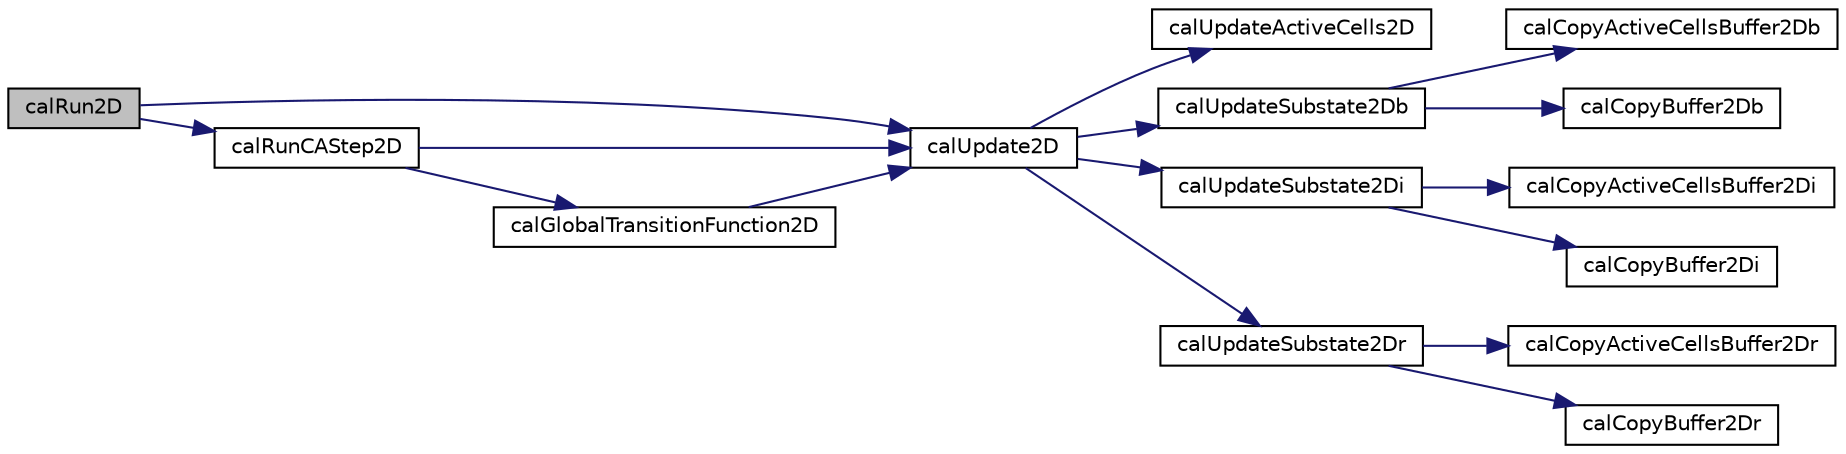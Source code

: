 digraph "calRun2D"
{
  edge [fontname="Helvetica",fontsize="10",labelfontname="Helvetica",labelfontsize="10"];
  node [fontname="Helvetica",fontsize="10",shape=record];
  rankdir="LR";
  Node1 [label="calRun2D",height=0.2,width=0.4,color="black", fillcolor="grey75", style="filled" fontcolor="black"];
  Node1 -> Node2 [color="midnightblue",fontsize="10",style="solid",fontname="Helvetica"];
  Node2 [label="calUpdate2D",height=0.2,width=0.4,color="black", fillcolor="white", style="filled",URL="$cal2_d_8c.html#a6557c8220782a1f25e935a735cb691ae",tooltip="Updates all the substates registered in CALModel2D::pQb_array, CALModel2D::pQi_array and CALModel2D::..."];
  Node2 -> Node3 [color="midnightblue",fontsize="10",style="solid",fontname="Helvetica"];
  Node3 [label="calUpdateActiveCells2D",height=0.2,width=0.4,color="black", fillcolor="white", style="filled",URL="$cal2_d_8c.html#a7c2d7a5324139af1e4f3bcc15d536b04",tooltip="Puts the cells marked as actives in A.flags into the array of active cells A.cells and sets its dimen..."];
  Node2 -> Node4 [color="midnightblue",fontsize="10",style="solid",fontname="Helvetica"];
  Node4 [label="calUpdateSubstate2Db",height=0.2,width=0.4,color="black", fillcolor="white", style="filled",URL="$cal2_d_8c.html#aa0e4c32550169aac55b9d744faca2a70",tooltip="Copies the next matrix of a byte substate to the current one: current = next. If the active cells opt..."];
  Node4 -> Node5 [color="midnightblue",fontsize="10",style="solid",fontname="Helvetica"];
  Node5 [label="calCopyActiveCellsBuffer2Db",height=0.2,width=0.4,color="black", fillcolor="white", style="filled",URL="$cal2_d_buffer_8c.html#a688bafb097292c351c6dea7d2a59349e",tooltip="Active cells byte linearized matrix copy function. "];
  Node4 -> Node6 [color="midnightblue",fontsize="10",style="solid",fontname="Helvetica"];
  Node6 [label="calCopyBuffer2Db",height=0.2,width=0.4,color="black", fillcolor="white", style="filled",URL="$cal2_d_buffer_8c.html#a226f48974acf70531efd1a51265acd4a",tooltip="Byte linearized matrix copy function. "];
  Node2 -> Node7 [color="midnightblue",fontsize="10",style="solid",fontname="Helvetica"];
  Node7 [label="calUpdateSubstate2Di",height=0.2,width=0.4,color="black", fillcolor="white", style="filled",URL="$cal2_d_8c.html#a233201cf0824d39271cac62538e127c2",tooltip="Copies the next matrix of a integer substate to the current one: current = next. If the active cells ..."];
  Node7 -> Node8 [color="midnightblue",fontsize="10",style="solid",fontname="Helvetica"];
  Node8 [label="calCopyActiveCellsBuffer2Di",height=0.2,width=0.4,color="black", fillcolor="white", style="filled",URL="$cal2_d_buffer_8c.html#ac024d2a6b5f083c3509847708f7c53c0",tooltip="Active cells int linearized matrix copy function. "];
  Node7 -> Node9 [color="midnightblue",fontsize="10",style="solid",fontname="Helvetica"];
  Node9 [label="calCopyBuffer2Di",height=0.2,width=0.4,color="black", fillcolor="white", style="filled",URL="$cal2_d_buffer_8c.html#a53b114cf3d21286bf8287cebd4f47f25",tooltip="Int linearized matrix copy function. "];
  Node2 -> Node10 [color="midnightblue",fontsize="10",style="solid",fontname="Helvetica"];
  Node10 [label="calUpdateSubstate2Dr",height=0.2,width=0.4,color="black", fillcolor="white", style="filled",URL="$cal2_d_8c.html#acfc8314d798a840dd2df28e732b45cfd",tooltip="Copies the next matrix of a real (floating point) substate to the current one: current = next..."];
  Node10 -> Node11 [color="midnightblue",fontsize="10",style="solid",fontname="Helvetica"];
  Node11 [label="calCopyActiveCellsBuffer2Dr",height=0.2,width=0.4,color="black", fillcolor="white", style="filled",URL="$cal2_d_buffer_8c.html#a1f2baaeacf0ab8034e8eb61fbacbb3d8",tooltip="Active cells real (floating point) linearized matrix copy function. "];
  Node10 -> Node12 [color="midnightblue",fontsize="10",style="solid",fontname="Helvetica"];
  Node12 [label="calCopyBuffer2Dr",height=0.2,width=0.4,color="black", fillcolor="white", style="filled",URL="$cal2_d_buffer_8c.html#ae8f33debbf446493d7caecf90e46d144",tooltip="Real (floating point) linearized matrix copy function. "];
  Node1 -> Node13 [color="midnightblue",fontsize="10",style="solid",fontname="Helvetica"];
  Node13 [label="calRunCAStep2D",height=0.2,width=0.4,color="black", fillcolor="white", style="filled",URL="$cal2_d_run_8c.html#aa5a6fbd9203dbb5b584d83b37cc78318",tooltip="A single step of the cellular automaton. It execute the transition function, the steering and check f..."];
  Node13 -> Node2 [color="midnightblue",fontsize="10",style="solid",fontname="Helvetica"];
  Node13 -> Node14 [color="midnightblue",fontsize="10",style="solid",fontname="Helvetica"];
  Node14 [label="calGlobalTransitionFunction2D",height=0.2,width=0.4,color="black", fillcolor="white", style="filled",URL="$cal2_d_8c.html#a4bb00840eb7db23d4800c032b04bb6fb",tooltip="The cellular automaton global transition function. It applies the transition function to each cell of..."];
  Node14 -> Node2 [color="midnightblue",fontsize="10",style="solid",fontname="Helvetica"];
}
